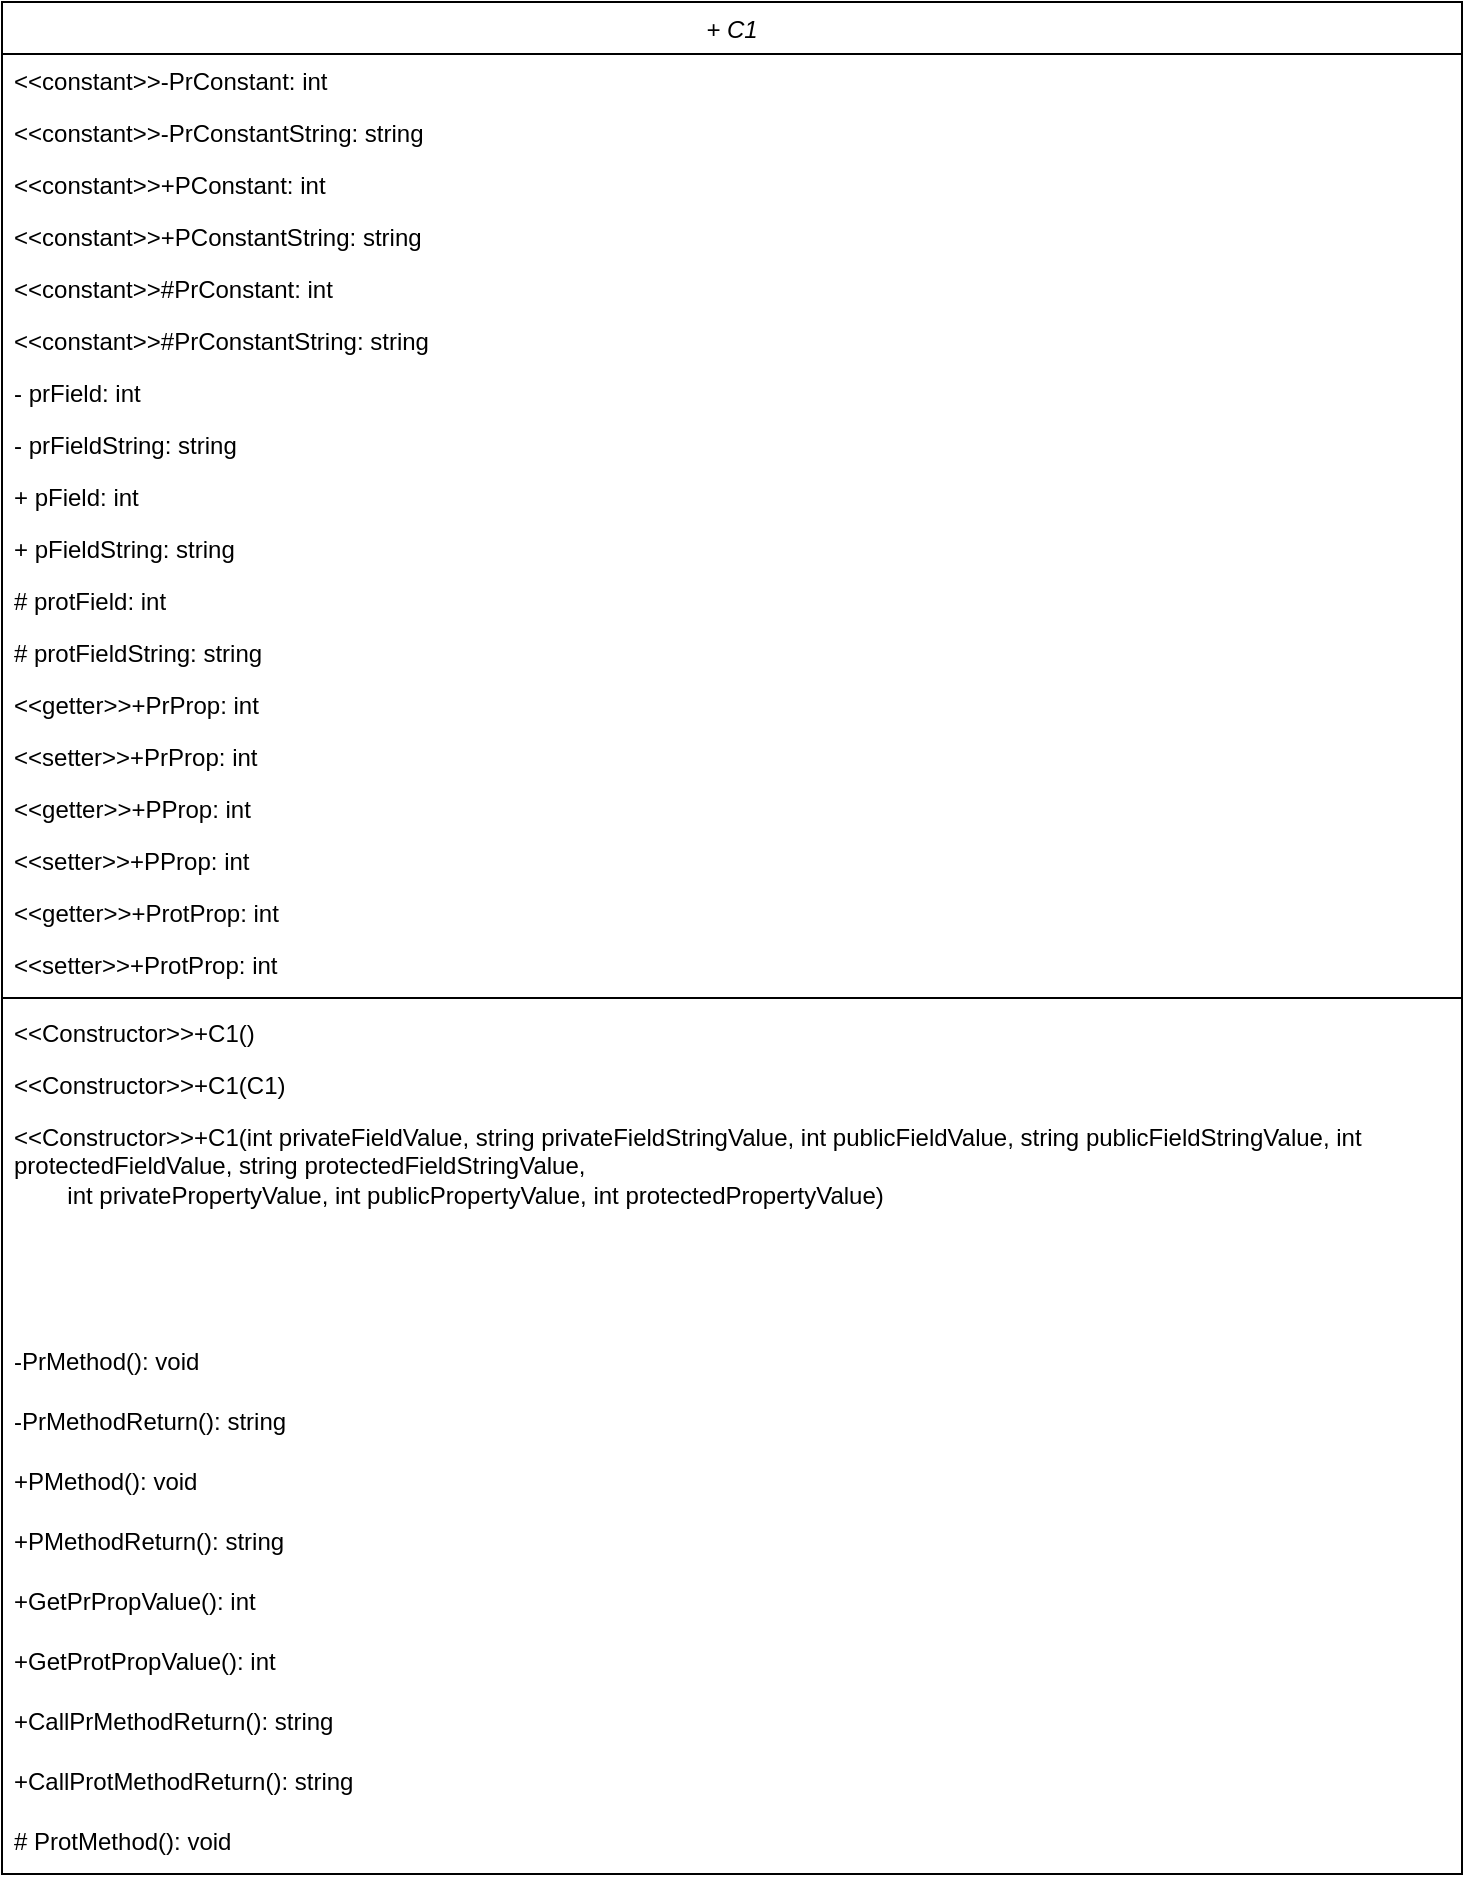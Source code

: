 <mxfile version="24.0.2" type="device" pages="2">
  <diagram id="C5RBs43oDa-KdzZeNtuy" name="Page-1">
    <mxGraphModel dx="1400" dy="696" grid="1" gridSize="10" guides="1" tooltips="1" connect="1" arrows="1" fold="1" page="1" pageScale="1" pageWidth="827" pageHeight="1169" math="0" shadow="0">
      <root>
        <mxCell id="WIyWlLk6GJQsqaUBKTNV-0" />
        <mxCell id="WIyWlLk6GJQsqaUBKTNV-1" parent="WIyWlLk6GJQsqaUBKTNV-0" />
        <mxCell id="zkfFHV4jXpPFQw0GAbJ--0" value="+ C1" style="swimlane;fontStyle=2;align=center;verticalAlign=top;childLayout=stackLayout;horizontal=1;startSize=26;horizontalStack=0;resizeParent=1;resizeLast=0;collapsible=1;marginBottom=0;rounded=0;shadow=0;strokeWidth=1;" parent="WIyWlLk6GJQsqaUBKTNV-1" vertex="1">
          <mxGeometry x="40" y="10" width="730" height="936" as="geometry">
            <mxRectangle x="220" y="120" width="160" height="26" as="alternateBounds" />
          </mxGeometry>
        </mxCell>
        <mxCell id="FySE2ld9EJOpP10867O8-22" value="&lt;&lt;constant&gt;&gt;-PrConstant: int" style="text;align=left;verticalAlign=top;spacingLeft=4;spacingRight=4;overflow=hidden;rotatable=0;points=[[0,0.5],[1,0.5]];portConstraint=eastwest;" parent="zkfFHV4jXpPFQw0GAbJ--0" vertex="1">
          <mxGeometry y="26" width="730" height="26" as="geometry" />
        </mxCell>
        <mxCell id="FySE2ld9EJOpP10867O8-23" value="&lt;&lt;constant&gt;&gt;-PrConstantString: string" style="text;align=left;verticalAlign=top;spacingLeft=4;spacingRight=4;overflow=hidden;rotatable=0;points=[[0,0.5],[1,0.5]];portConstraint=eastwest;" parent="zkfFHV4jXpPFQw0GAbJ--0" vertex="1">
          <mxGeometry y="52" width="730" height="26" as="geometry" />
        </mxCell>
        <mxCell id="FySE2ld9EJOpP10867O8-24" value="&lt;&lt;constant&gt;&gt;+PConstant: int" style="text;align=left;verticalAlign=top;spacingLeft=4;spacingRight=4;overflow=hidden;rotatable=0;points=[[0,0.5],[1,0.5]];portConstraint=eastwest;" parent="zkfFHV4jXpPFQw0GAbJ--0" vertex="1">
          <mxGeometry y="78" width="730" height="26" as="geometry" />
        </mxCell>
        <mxCell id="FySE2ld9EJOpP10867O8-25" value="&lt;&lt;constant&gt;&gt;+PConstantString: string" style="text;align=left;verticalAlign=top;spacingLeft=4;spacingRight=4;overflow=hidden;rotatable=0;points=[[0,0.5],[1,0.5]];portConstraint=eastwest;" parent="zkfFHV4jXpPFQw0GAbJ--0" vertex="1">
          <mxGeometry y="104" width="730" height="26" as="geometry" />
        </mxCell>
        <mxCell id="FySE2ld9EJOpP10867O8-26" value="&lt;&lt;constant&gt;&gt;#PrConstant: int" style="text;align=left;verticalAlign=top;spacingLeft=4;spacingRight=4;overflow=hidden;rotatable=0;points=[[0,0.5],[1,0.5]];portConstraint=eastwest;" parent="zkfFHV4jXpPFQw0GAbJ--0" vertex="1">
          <mxGeometry y="130" width="730" height="26" as="geometry" />
        </mxCell>
        <mxCell id="FySE2ld9EJOpP10867O8-27" value="&lt;&lt;constant&gt;&gt;#PrConstantString: string" style="text;align=left;verticalAlign=top;spacingLeft=4;spacingRight=4;overflow=hidden;rotatable=0;points=[[0,0.5],[1,0.5]];portConstraint=eastwest;" parent="zkfFHV4jXpPFQw0GAbJ--0" vertex="1">
          <mxGeometry y="156" width="730" height="26" as="geometry" />
        </mxCell>
        <mxCell id="zkfFHV4jXpPFQw0GAbJ--1" value="- prField: int" style="text;align=left;verticalAlign=top;spacingLeft=4;spacingRight=4;overflow=hidden;rotatable=0;points=[[0,0.5],[1,0.5]];portConstraint=eastwest;" parent="zkfFHV4jXpPFQw0GAbJ--0" vertex="1">
          <mxGeometry y="182" width="730" height="26" as="geometry" />
        </mxCell>
        <mxCell id="zkfFHV4jXpPFQw0GAbJ--2" value="- prFieldString: string" style="text;align=left;verticalAlign=top;spacingLeft=4;spacingRight=4;overflow=hidden;rotatable=0;points=[[0,0.5],[1,0.5]];portConstraint=eastwest;rounded=0;shadow=0;html=0;" parent="zkfFHV4jXpPFQw0GAbJ--0" vertex="1">
          <mxGeometry y="208" width="730" height="26" as="geometry" />
        </mxCell>
        <mxCell id="FySE2ld9EJOpP10867O8-1" value="+ pField: int" style="text;align=left;verticalAlign=top;spacingLeft=4;spacingRight=4;overflow=hidden;rotatable=0;points=[[0,0.5],[1,0.5]];portConstraint=eastwest;rounded=0;shadow=0;html=0;" parent="zkfFHV4jXpPFQw0GAbJ--0" vertex="1">
          <mxGeometry y="234" width="730" height="26" as="geometry" />
        </mxCell>
        <mxCell id="zkfFHV4jXpPFQw0GAbJ--3" value="+ pFieldString: string" style="text;align=left;verticalAlign=top;spacingLeft=4;spacingRight=4;overflow=hidden;rotatable=0;points=[[0,0.5],[1,0.5]];portConstraint=eastwest;rounded=0;shadow=0;html=0;" parent="zkfFHV4jXpPFQw0GAbJ--0" vertex="1">
          <mxGeometry y="260" width="730" height="26" as="geometry" />
        </mxCell>
        <mxCell id="FySE2ld9EJOpP10867O8-2" value="# protField: int" style="text;align=left;verticalAlign=top;spacingLeft=4;spacingRight=4;overflow=hidden;rotatable=0;points=[[0,0.5],[1,0.5]];portConstraint=eastwest;rounded=0;shadow=0;html=0;" parent="zkfFHV4jXpPFQw0GAbJ--0" vertex="1">
          <mxGeometry y="286" width="730" height="26" as="geometry" />
        </mxCell>
        <mxCell id="FySE2ld9EJOpP10867O8-3" value="# protFieldString: string" style="text;align=left;verticalAlign=top;spacingLeft=4;spacingRight=4;overflow=hidden;rotatable=0;points=[[0,0.5],[1,0.5]];portConstraint=eastwest;rounded=0;shadow=0;html=0;" parent="zkfFHV4jXpPFQw0GAbJ--0" vertex="1">
          <mxGeometry y="312" width="730" height="26" as="geometry" />
        </mxCell>
        <mxCell id="FySE2ld9EJOpP10867O8-4" value="&lt;&lt;getter&gt;&gt;+PrProp: int" style="text;align=left;verticalAlign=top;spacingLeft=4;spacingRight=4;overflow=hidden;rotatable=0;points=[[0,0.5],[1,0.5]];portConstraint=eastwest;rounded=0;shadow=0;html=0;" parent="zkfFHV4jXpPFQw0GAbJ--0" vertex="1">
          <mxGeometry y="338" width="730" height="26" as="geometry" />
        </mxCell>
        <mxCell id="FySE2ld9EJOpP10867O8-5" value="&lt;&lt;setter&gt;&gt;+PrProp: int" style="text;align=left;verticalAlign=top;spacingLeft=4;spacingRight=4;overflow=hidden;rotatable=0;points=[[0,0.5],[1,0.5]];portConstraint=eastwest;rounded=0;shadow=0;html=0;" parent="zkfFHV4jXpPFQw0GAbJ--0" vertex="1">
          <mxGeometry y="364" width="730" height="26" as="geometry" />
        </mxCell>
        <mxCell id="FySE2ld9EJOpP10867O8-6" value="&lt;&lt;getter&gt;&gt;+PProp: int" style="text;align=left;verticalAlign=top;spacingLeft=4;spacingRight=4;overflow=hidden;rotatable=0;points=[[0,0.5],[1,0.5]];portConstraint=eastwest;rounded=0;shadow=0;html=0;" parent="zkfFHV4jXpPFQw0GAbJ--0" vertex="1">
          <mxGeometry y="390" width="730" height="26" as="geometry" />
        </mxCell>
        <mxCell id="FySE2ld9EJOpP10867O8-7" value="&lt;&lt;setter&gt;&gt;+PProp: int" style="text;align=left;verticalAlign=top;spacingLeft=4;spacingRight=4;overflow=hidden;rotatable=0;points=[[0,0.5],[1,0.5]];portConstraint=eastwest;rounded=0;shadow=0;html=0;" parent="zkfFHV4jXpPFQw0GAbJ--0" vertex="1">
          <mxGeometry y="416" width="730" height="26" as="geometry" />
        </mxCell>
        <mxCell id="FySE2ld9EJOpP10867O8-8" value="&lt;&lt;getter&gt;&gt;+ProtProp: int" style="text;align=left;verticalAlign=top;spacingLeft=4;spacingRight=4;overflow=hidden;rotatable=0;points=[[0,0.5],[1,0.5]];portConstraint=eastwest;rounded=0;shadow=0;html=0;" parent="zkfFHV4jXpPFQw0GAbJ--0" vertex="1">
          <mxGeometry y="442" width="730" height="26" as="geometry" />
        </mxCell>
        <mxCell id="FySE2ld9EJOpP10867O8-9" value="&lt;&lt;setter&gt;&gt;+ProtProp: int" style="text;align=left;verticalAlign=top;spacingLeft=4;spacingRight=4;overflow=hidden;rotatable=0;points=[[0,0.5],[1,0.5]];portConstraint=eastwest;rounded=0;shadow=0;html=0;" parent="zkfFHV4jXpPFQw0GAbJ--0" vertex="1">
          <mxGeometry y="468" width="730" height="26" as="geometry" />
        </mxCell>
        <mxCell id="zkfFHV4jXpPFQw0GAbJ--4" value="" style="line;html=1;strokeWidth=1;align=left;verticalAlign=middle;spacingTop=-1;spacingLeft=3;spacingRight=3;rotatable=0;labelPosition=right;points=[];portConstraint=eastwest;" parent="zkfFHV4jXpPFQw0GAbJ--0" vertex="1">
          <mxGeometry y="494" width="730" height="8" as="geometry" />
        </mxCell>
        <mxCell id="zkfFHV4jXpPFQw0GAbJ--5" value="&lt;&lt;Constructor&gt;&gt;+C1()" style="text;align=left;verticalAlign=top;spacingLeft=4;spacingRight=4;overflow=hidden;rotatable=0;points=[[0,0.5],[1,0.5]];portConstraint=eastwest;" parent="zkfFHV4jXpPFQw0GAbJ--0" vertex="1">
          <mxGeometry y="502" width="730" height="26" as="geometry" />
        </mxCell>
        <mxCell id="FySE2ld9EJOpP10867O8-10" value="&lt;&lt;Constructor&gt;&gt;+C1(C1)" style="text;align=left;verticalAlign=top;spacingLeft=4;spacingRight=4;overflow=hidden;rotatable=0;points=[[0,0.5],[1,0.5]];portConstraint=eastwest;" parent="zkfFHV4jXpPFQw0GAbJ--0" vertex="1">
          <mxGeometry y="528" width="730" height="26" as="geometry" />
        </mxCell>
        <mxCell id="FySE2ld9EJOpP10867O8-11" value="&lt;&lt;Constructor&gt;&gt;+C1(int privateFieldValue, string privateFieldStringValue, int publicFieldValue, string publicFieldStringValue, int protectedFieldValue, string protectedFieldStringValue,&#xa;        int privatePropertyValue, int publicPropertyValue, int protectedPropertyValue)" style="text;align=left;verticalAlign=top;spacingLeft=4;spacingRight=4;overflow=hidden;rotatable=0;points=[[0,0.5],[1,0.5]];portConstraint=eastwest;whiteSpace=wrap;" parent="zkfFHV4jXpPFQw0GAbJ--0" vertex="1">
          <mxGeometry y="554" width="730" height="112" as="geometry" />
        </mxCell>
        <mxCell id="FySE2ld9EJOpP10867O8-13" value="-PrMethod(): void" style="text;align=left;verticalAlign=top;spacingLeft=4;spacingRight=4;overflow=hidden;rotatable=0;points=[[0,0.5],[1,0.5]];portConstraint=eastwest;whiteSpace=wrap;" parent="zkfFHV4jXpPFQw0GAbJ--0" vertex="1">
          <mxGeometry y="666" width="730" height="30" as="geometry" />
        </mxCell>
        <mxCell id="FySE2ld9EJOpP10867O8-14" value="-PrMethodReturn(): string" style="text;align=left;verticalAlign=top;spacingLeft=4;spacingRight=4;overflow=hidden;rotatable=0;points=[[0,0.5],[1,0.5]];portConstraint=eastwest;whiteSpace=wrap;" parent="zkfFHV4jXpPFQw0GAbJ--0" vertex="1">
          <mxGeometry y="696" width="730" height="30" as="geometry" />
        </mxCell>
        <mxCell id="FySE2ld9EJOpP10867O8-15" value="+PMethod(): void" style="text;align=left;verticalAlign=top;spacingLeft=4;spacingRight=4;overflow=hidden;rotatable=0;points=[[0,0.5],[1,0.5]];portConstraint=eastwest;whiteSpace=wrap;" parent="zkfFHV4jXpPFQw0GAbJ--0" vertex="1">
          <mxGeometry y="726" width="730" height="30" as="geometry" />
        </mxCell>
        <mxCell id="FySE2ld9EJOpP10867O8-16" value="+PMethodReturn(): string" style="text;align=left;verticalAlign=top;spacingLeft=4;spacingRight=4;overflow=hidden;rotatable=0;points=[[0,0.5],[1,0.5]];portConstraint=eastwest;whiteSpace=wrap;" parent="zkfFHV4jXpPFQw0GAbJ--0" vertex="1">
          <mxGeometry y="756" width="730" height="30" as="geometry" />
        </mxCell>
        <mxCell id="FySE2ld9EJOpP10867O8-17" value="+GetPrPropValue(): int" style="text;align=left;verticalAlign=top;spacingLeft=4;spacingRight=4;overflow=hidden;rotatable=0;points=[[0,0.5],[1,0.5]];portConstraint=eastwest;whiteSpace=wrap;" parent="zkfFHV4jXpPFQw0GAbJ--0" vertex="1">
          <mxGeometry y="786" width="730" height="30" as="geometry" />
        </mxCell>
        <mxCell id="FySE2ld9EJOpP10867O8-18" value="+GetProtPropValue(): int" style="text;align=left;verticalAlign=top;spacingLeft=4;spacingRight=4;overflow=hidden;rotatable=0;points=[[0,0.5],[1,0.5]];portConstraint=eastwest;whiteSpace=wrap;" parent="zkfFHV4jXpPFQw0GAbJ--0" vertex="1">
          <mxGeometry y="816" width="730" height="30" as="geometry" />
        </mxCell>
        <mxCell id="FySE2ld9EJOpP10867O8-19" value="+CallPrMethodReturn(): string" style="text;align=left;verticalAlign=top;spacingLeft=4;spacingRight=4;overflow=hidden;rotatable=0;points=[[0,0.5],[1,0.5]];portConstraint=eastwest;whiteSpace=wrap;" parent="zkfFHV4jXpPFQw0GAbJ--0" vertex="1">
          <mxGeometry y="846" width="730" height="30" as="geometry" />
        </mxCell>
        <mxCell id="FySE2ld9EJOpP10867O8-20" value="+CallProtMethodReturn(): string" style="text;align=left;verticalAlign=top;spacingLeft=4;spacingRight=4;overflow=hidden;rotatable=0;points=[[0,0.5],[1,0.5]];portConstraint=eastwest;whiteSpace=wrap;" parent="zkfFHV4jXpPFQw0GAbJ--0" vertex="1">
          <mxGeometry y="876" width="730" height="30" as="geometry" />
        </mxCell>
        <mxCell id="FySE2ld9EJOpP10867O8-21" value="# ProtMethod(): void" style="text;align=left;verticalAlign=top;spacingLeft=4;spacingRight=4;overflow=hidden;rotatable=0;points=[[0,0.5],[1,0.5]];portConstraint=eastwest;whiteSpace=wrap;" parent="zkfFHV4jXpPFQw0GAbJ--0" vertex="1">
          <mxGeometry y="906" width="730" height="30" as="geometry" />
        </mxCell>
      </root>
    </mxGraphModel>
  </diagram>
  <diagram id="n8EZVeSKo_EDdhm7nDOe" name="Страница — 2">
    <mxGraphModel dx="1050" dy="522" grid="1" gridSize="10" guides="1" tooltips="1" connect="1" arrows="1" fold="1" page="1" pageScale="1" pageWidth="827" pageHeight="1169" math="0" shadow="0">
      <root>
        <mxCell id="0" />
        <mxCell id="1" parent="0" />
        <mxCell id="sDoRxcEs4I0e7F-i3Y_N-1" value="+ I1" style="swimlane;fontStyle=2;align=center;verticalAlign=top;childLayout=stackLayout;horizontal=1;startSize=26;horizontalStack=0;resizeParent=1;resizeLast=0;collapsible=1;marginBottom=0;rounded=0;shadow=0;strokeWidth=1;" parent="1" vertex="1">
          <mxGeometry x="300" y="10" width="300" height="182" as="geometry">
            <mxRectangle x="220" y="120" width="160" height="26" as="alternateBounds" />
          </mxGeometry>
        </mxCell>
        <mxCell id="sDoRxcEs4I0e7F-i3Y_N-2" value="+ PersProp: int " style="text;align=left;verticalAlign=top;spacingLeft=4;spacingRight=4;overflow=hidden;rotatable=0;points=[[0,0.5],[1,0.5]];portConstraint=eastwest;" parent="sDoRxcEs4I0e7F-i3Y_N-1" vertex="1">
          <mxGeometry y="26" width="300" height="26" as="geometry" />
        </mxCell>
        <mxCell id="sDoRxcEs4I0e7F-i3Y_N-3" value="+ PersMethod(): void  " style="text;align=left;verticalAlign=top;spacingLeft=4;spacingRight=4;overflow=hidden;rotatable=0;points=[[0,0.5],[1,0.5]];portConstraint=eastwest;" parent="sDoRxcEs4I0e7F-i3Y_N-1" vertex="1">
          <mxGeometry y="52" width="300" height="26" as="geometry" />
        </mxCell>
        <mxCell id="sDoRxcEs4I0e7F-i3Y_N-4" value="&lt;&lt;event&gt;&gt;+PersEvent: EventHandler " style="text;align=left;verticalAlign=top;spacingLeft=4;spacingRight=4;overflow=hidden;rotatable=0;points=[[0,0.5],[1,0.5]];portConstraint=eastwest;" parent="sDoRxcEs4I0e7F-i3Y_N-1" vertex="1">
          <mxGeometry y="78" width="300" height="26" as="geometry" />
        </mxCell>
        <mxCell id="sDoRxcEs4I0e7F-i3Y_N-5" value="&lt;&lt;indexer&gt;&gt;+this[index: int]: string " style="text;align=left;verticalAlign=top;spacingLeft=4;spacingRight=4;overflow=hidden;rotatable=0;points=[[0,0.5],[1,0.5]];portConstraint=eastwest;" parent="sDoRxcEs4I0e7F-i3Y_N-1" vertex="1">
          <mxGeometry y="104" width="300" height="26" as="geometry" />
        </mxCell>
        <mxCell id="BRGBkfVOovoEgQcxpxZ1-1" value="&lt;&lt;getter&gt;&gt;+index: int" style="text;align=left;verticalAlign=top;spacingLeft=4;spacingRight=4;overflow=hidden;rotatable=0;points=[[0,0.5],[1,0.5]];portConstraint=eastwest;" parent="sDoRxcEs4I0e7F-i3Y_N-1" vertex="1">
          <mxGeometry y="130" width="300" height="26" as="geometry" />
        </mxCell>
        <mxCell id="BRGBkfVOovoEgQcxpxZ1-2" value="&lt;&lt;setter&gt;&gt;+index: int" style="text;align=left;verticalAlign=top;spacingLeft=4;spacingRight=4;overflow=hidden;rotatable=0;points=[[0,0.5],[1,0.5]];portConstraint=eastwest;" parent="sDoRxcEs4I0e7F-i3Y_N-1" vertex="1">
          <mxGeometry y="156" width="300" height="26" as="geometry" />
        </mxCell>
        <mxCell id="0Hwciax7KeuzA80SZrW--1" value="+ C2" style="swimlane;fontStyle=2;align=center;verticalAlign=top;childLayout=stackLayout;horizontal=1;startSize=26;horizontalStack=0;resizeParent=1;resizeLast=0;collapsible=1;marginBottom=0;rounded=0;shadow=0;strokeWidth=1;" parent="1" vertex="1">
          <mxGeometry x="300" y="280" width="300" height="344" as="geometry">
            <mxRectangle x="220" y="120" width="160" height="26" as="alternateBounds" />
          </mxGeometry>
        </mxCell>
        <mxCell id="0Hwciax7KeuzA80SZrW--8" value="-prField: int" style="text;align=left;verticalAlign=top;spacingLeft=4;spacingRight=4;overflow=hidden;rotatable=0;points=[[0,0.5],[1,0.5]];portConstraint=eastwest;" parent="0Hwciax7KeuzA80SZrW--1" vertex="1">
          <mxGeometry y="26" width="300" height="26" as="geometry" />
        </mxCell>
        <mxCell id="0Hwciax7KeuzA80SZrW--12" value="#protField: string" style="text;align=left;verticalAlign=top;spacingLeft=4;spacingRight=4;overflow=hidden;rotatable=0;points=[[0,0.5],[1,0.5]];portConstraint=eastwest;rounded=0;shadow=0;html=0;" parent="0Hwciax7KeuzA80SZrW--1" vertex="1">
          <mxGeometry y="52" width="300" height="26" as="geometry" />
        </mxCell>
        <mxCell id="0Hwciax7KeuzA80SZrW--16" value="&lt;&lt;getter&gt;&gt;+PProp: bool" style="text;align=left;verticalAlign=top;spacingLeft=4;spacingRight=4;overflow=hidden;rotatable=0;points=[[0,0.5],[1,0.5]];portConstraint=eastwest;rounded=0;shadow=0;html=0;" parent="0Hwciax7KeuzA80SZrW--1" vertex="1">
          <mxGeometry y="78" width="300" height="26" as="geometry" />
        </mxCell>
        <mxCell id="0Hwciax7KeuzA80SZrW--17" value="&lt;&lt;setter&gt;&gt;+PProp: bool" style="text;align=left;verticalAlign=top;spacingLeft=4;spacingRight=4;overflow=hidden;rotatable=0;points=[[0,0.5],[1,0.5]];portConstraint=eastwest;rounded=0;shadow=0;html=0;" parent="0Hwciax7KeuzA80SZrW--1" vertex="1">
          <mxGeometry y="104" width="300" height="26" as="geometry" />
        </mxCell>
        <mxCell id="0Hwciax7KeuzA80SZrW--20" value="" style="line;html=1;strokeWidth=1;align=left;verticalAlign=middle;spacingTop=-1;spacingLeft=3;spacingRight=3;rotatable=0;labelPosition=right;points=[];portConstraint=eastwest;" parent="0Hwciax7KeuzA80SZrW--1" vertex="1">
          <mxGeometry y="130" width="300" height="8" as="geometry" />
        </mxCell>
        <mxCell id="0Hwciax7KeuzA80SZrW--21" value="&lt;&lt;Constructor&gt;&gt;+C2()" style="text;align=left;verticalAlign=top;spacingLeft=4;spacingRight=4;overflow=hidden;rotatable=0;points=[[0,0.5],[1,0.5]];portConstraint=eastwest;" parent="0Hwciax7KeuzA80SZrW--1" vertex="1">
          <mxGeometry y="138" width="300" height="26" as="geometry" />
        </mxCell>
        <mxCell id="0Hwciax7KeuzA80SZrW--24" value="+PersMeth(): void " style="text;align=left;verticalAlign=top;spacingLeft=4;spacingRight=4;overflow=hidden;rotatable=0;points=[[0,0.5],[1,0.5]];portConstraint=eastwest;whiteSpace=wrap;" parent="0Hwciax7KeuzA80SZrW--1" vertex="1">
          <mxGeometry y="164" width="300" height="30" as="geometry" />
        </mxCell>
        <mxCell id="0Hwciax7KeuzA80SZrW--32" value="#ProtMethod(): int " style="text;align=left;verticalAlign=top;spacingLeft=4;spacingRight=4;overflow=hidden;rotatable=0;points=[[0,0.5],[1,0.5]];portConstraint=eastwest;whiteSpace=wrap;" parent="0Hwciax7KeuzA80SZrW--1" vertex="1">
          <mxGeometry y="194" width="300" height="30" as="geometry" />
        </mxCell>
        <mxCell id="kBtZtQVSZOvIdaqXZJAa-1" value="+GetPrField(): int   " style="text;align=left;verticalAlign=top;spacingLeft=4;spacingRight=4;overflow=hidden;rotatable=0;points=[[0,0.5],[1,0.5]];portConstraint=eastwest;whiteSpace=wrap;" parent="0Hwciax7KeuzA80SZrW--1" vertex="1">
          <mxGeometry y="224" width="300" height="30" as="geometry" />
        </mxCell>
        <mxCell id="kBtZtQVSZOvIdaqXZJAa-2" value="+SetPrField(value: int): void " style="text;align=left;verticalAlign=top;spacingLeft=4;spacingRight=4;overflow=hidden;rotatable=0;points=[[0,0.5],[1,0.5]];portConstraint=eastwest;whiteSpace=wrap;" parent="0Hwciax7KeuzA80SZrW--1" vertex="1">
          <mxGeometry y="254" width="300" height="30" as="geometry" />
        </mxCell>
        <mxCell id="kBtZtQVSZOvIdaqXZJAa-3" value="-PrMethod(): string" style="text;align=left;verticalAlign=top;spacingLeft=4;spacingRight=4;overflow=hidden;rotatable=0;points=[[0,0.5],[1,0.5]];portConstraint=eastwest;whiteSpace=wrap;" parent="0Hwciax7KeuzA80SZrW--1" vertex="1">
          <mxGeometry y="284" width="300" height="30" as="geometry" />
        </mxCell>
        <mxCell id="kBtZtQVSZOvIdaqXZJAa-4" value="+OnMyEvent(e: EventArgs): void " style="text;align=left;verticalAlign=top;spacingLeft=4;spacingRight=4;overflow=hidden;rotatable=0;points=[[0,0.5],[1,0.5]];portConstraint=eastwest;whiteSpace=wrap;" parent="0Hwciax7KeuzA80SZrW--1" vertex="1">
          <mxGeometry y="314" width="300" height="30" as="geometry" />
        </mxCell>
        <mxCell id="0Hwciax7KeuzA80SZrW--34" style="edgeStyle=orthogonalEdgeStyle;rounded=0;orthogonalLoop=1;jettySize=auto;html=1;entryX=0.497;entryY=1.026;entryDx=0;entryDy=0;entryPerimeter=0;dashed=1;dashPattern=12 12;endArrow=block;endFill=0;" parent="1" source="0Hwciax7KeuzA80SZrW--1" target="BRGBkfVOovoEgQcxpxZ1-2" edge="1">
          <mxGeometry relative="1" as="geometry" />
        </mxCell>
      </root>
    </mxGraphModel>
  </diagram>
</mxfile>
